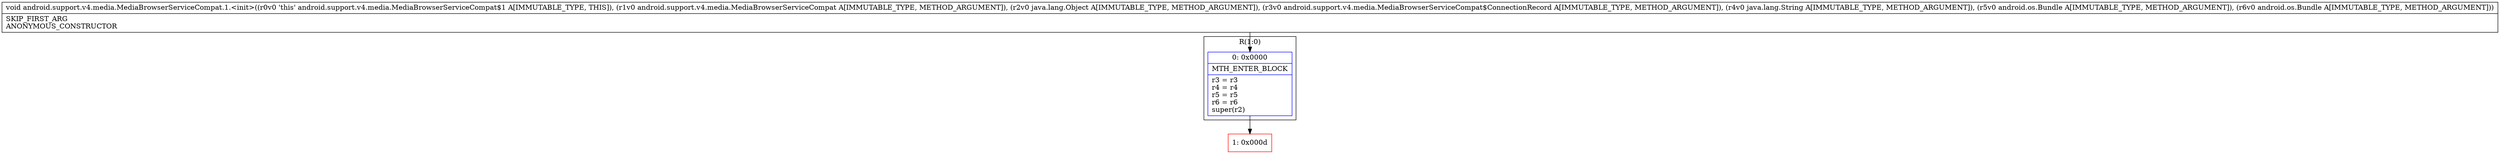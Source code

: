 digraph "CFG forandroid.support.v4.media.MediaBrowserServiceCompat.1.\<init\>(Landroid\/support\/v4\/media\/MediaBrowserServiceCompat;Ljava\/lang\/Object;Landroid\/support\/v4\/media\/MediaBrowserServiceCompat$ConnectionRecord;Ljava\/lang\/String;Landroid\/os\/Bundle;Landroid\/os\/Bundle;)V" {
subgraph cluster_Region_971828832 {
label = "R(1:0)";
node [shape=record,color=blue];
Node_0 [shape=record,label="{0\:\ 0x0000|MTH_ENTER_BLOCK\l|r3 = r3\lr4 = r4\lr5 = r5\lr6 = r6\lsuper(r2)\l}"];
}
Node_1 [shape=record,color=red,label="{1\:\ 0x000d}"];
MethodNode[shape=record,label="{void android.support.v4.media.MediaBrowserServiceCompat.1.\<init\>((r0v0 'this' android.support.v4.media.MediaBrowserServiceCompat$1 A[IMMUTABLE_TYPE, THIS]), (r1v0 android.support.v4.media.MediaBrowserServiceCompat A[IMMUTABLE_TYPE, METHOD_ARGUMENT]), (r2v0 java.lang.Object A[IMMUTABLE_TYPE, METHOD_ARGUMENT]), (r3v0 android.support.v4.media.MediaBrowserServiceCompat$ConnectionRecord A[IMMUTABLE_TYPE, METHOD_ARGUMENT]), (r4v0 java.lang.String A[IMMUTABLE_TYPE, METHOD_ARGUMENT]), (r5v0 android.os.Bundle A[IMMUTABLE_TYPE, METHOD_ARGUMENT]), (r6v0 android.os.Bundle A[IMMUTABLE_TYPE, METHOD_ARGUMENT]))  | SKIP_FIRST_ARG\lANONYMOUS_CONSTRUCTOR\l}"];
MethodNode -> Node_0;
Node_0 -> Node_1;
}

